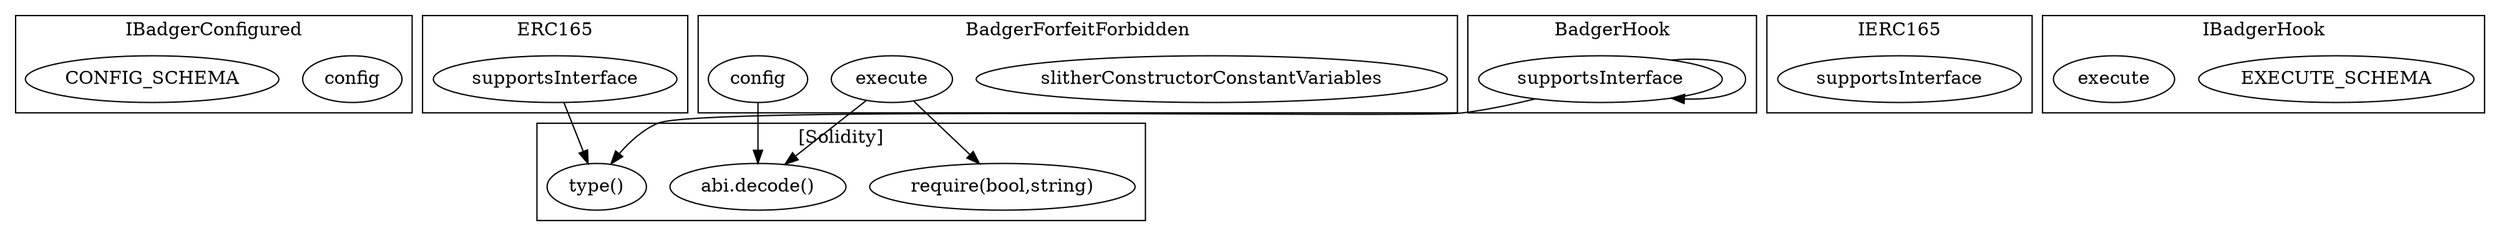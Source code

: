 strict digraph {
subgraph cluster_6468_IBadgerConfigured {
label = "IBadgerConfigured"
"6468_config" [label="config"]
"6468_CONFIG_SCHEMA" [label="CONFIG_SCHEMA"]
}subgraph cluster_3081_ERC165 {
label = "ERC165"
"3081_supportsInterface" [label="supportsInterface"]
}subgraph cluster_5324_BadgerForfeitForbidden {
label = "BadgerForfeitForbidden"
"5324_slitherConstructorConstantVariables" [label="slitherConstructorConstantVariables"]
"5324_execute" [label="execute"]
"5324_config" [label="config"]
}subgraph cluster_3093_IERC165 {
label = "IERC165"
"3093_supportsInterface" [label="supportsInterface"]
}subgraph cluster_6488_IBadgerHook {
label = "IBadgerHook"
"6488_EXECUTE_SCHEMA" [label="EXECUTE_SCHEMA"]
"6488_execute" [label="execute"]
}subgraph cluster_4956_BadgerHook {
label = "BadgerHook"
"4956_supportsInterface" [label="supportsInterface"]
"4956_supportsInterface" -> "4956_supportsInterface"
}subgraph cluster_solidity {
label = "[Solidity]"
"require(bool,string)" 
"abi.decode()" 
"type()" 
"5324_config" -> "abi.decode()"
"5324_execute" -> "abi.decode()"
"3081_supportsInterface" -> "type()"
"5324_execute" -> "require(bool,string)"
"4956_supportsInterface" -> "type()"
}
}